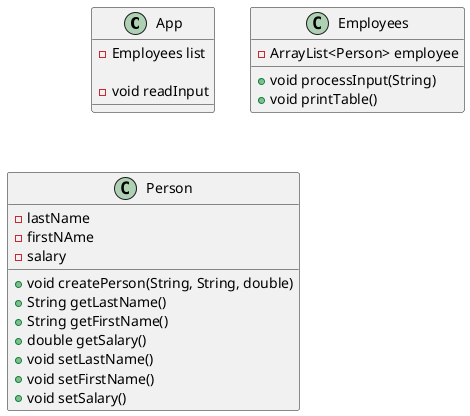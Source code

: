@startuml
'https://plantuml.com/class-diagram

class App {
    -Employees list

    - void readInput
}

class Employees {
    -ArrayList<Person> employee

    + void processInput(String)
    + void printTable()
}

class Person {
    - lastName
    - firstNAme
    - salary

    +void createPerson(String, String, double)
    +String getLastName()
    +String getFirstName()
    +double getSalary()
    +void setLastName()
    +void setFirstName()
    +void setSalary()
}

@enduml